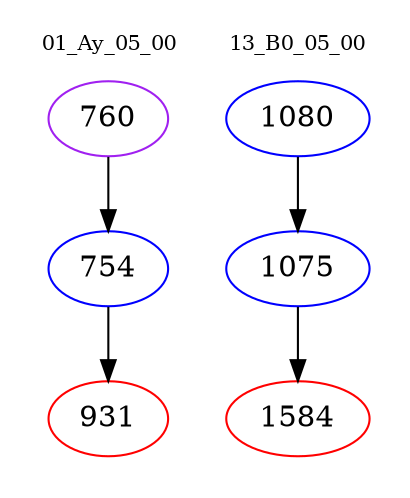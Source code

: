 digraph{
subgraph cluster_0 {
color = white
label = "01_Ay_05_00";
fontsize=10;
T0_760 [label="760", color="purple"]
T0_760 -> T0_754 [color="black"]
T0_754 [label="754", color="blue"]
T0_754 -> T0_931 [color="black"]
T0_931 [label="931", color="red"]
}
subgraph cluster_1 {
color = white
label = "13_B0_05_00";
fontsize=10;
T1_1080 [label="1080", color="blue"]
T1_1080 -> T1_1075 [color="black"]
T1_1075 [label="1075", color="blue"]
T1_1075 -> T1_1584 [color="black"]
T1_1584 [label="1584", color="red"]
}
}
